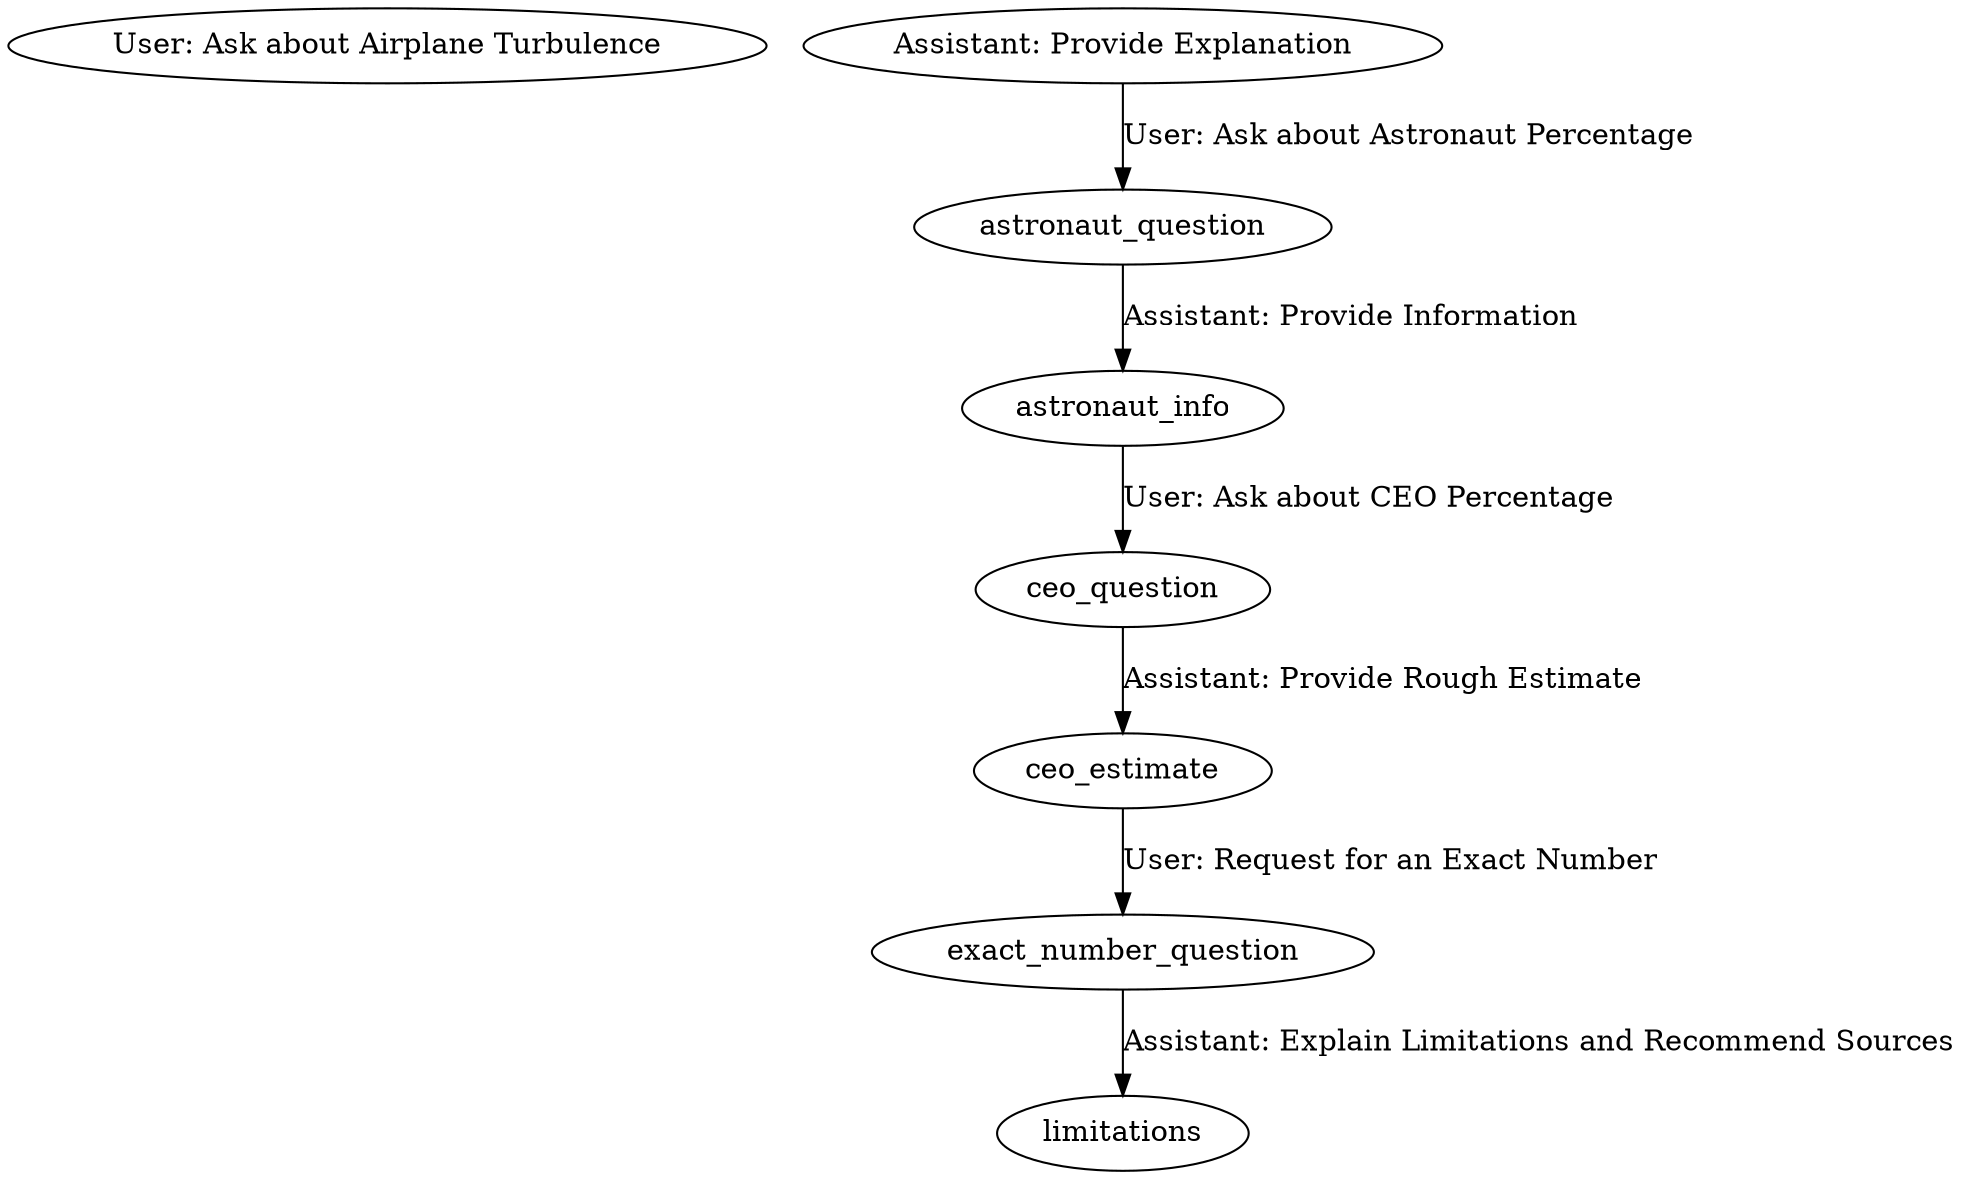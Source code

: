 digraph Process {
    start [label="User: Ask about Airplane Turbulence"]
    turbulence [label="Assistant: Provide Explanation"]

    turbulence -> astronaut_question [label="User: Ask about Astronaut Percentage"]
    astronaut_question -> astronaut_info [label="Assistant: Provide Information"]

    astronaut_info -> ceo_question [label="User: Ask about CEO Percentage"]
    ceo_question -> ceo_estimate [label="Assistant: Provide Rough Estimate"]

    ceo_estimate -> exact_number_question [label="User: Request for an Exact Number"]
    exact_number_question -> limitations [label="Assistant: Explain Limitations and Recommend Sources"]
}
